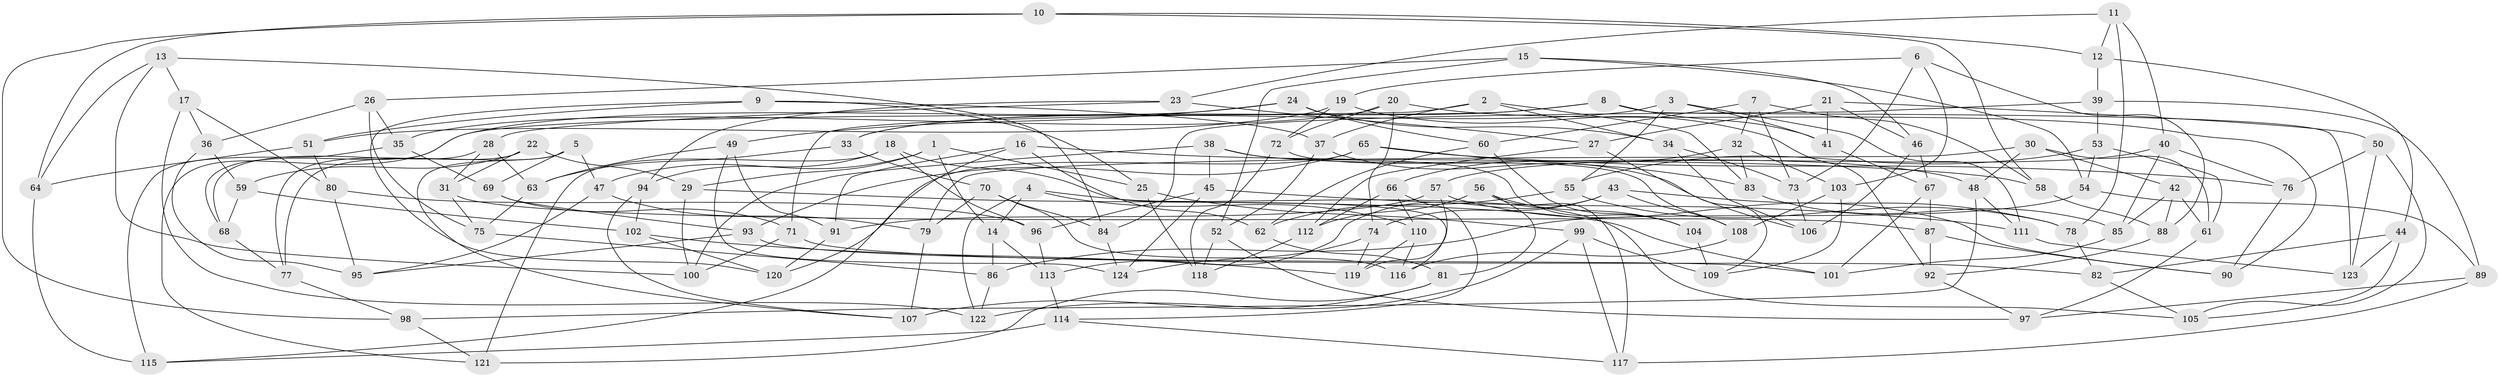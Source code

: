 // Generated by graph-tools (version 1.1) at 2025/58/03/09/25 04:58:58]
// undirected, 124 vertices, 248 edges
graph export_dot {
graph [start="1"]
  node [color=gray90,style=filled];
  1;
  2;
  3;
  4;
  5;
  6;
  7;
  8;
  9;
  10;
  11;
  12;
  13;
  14;
  15;
  16;
  17;
  18;
  19;
  20;
  21;
  22;
  23;
  24;
  25;
  26;
  27;
  28;
  29;
  30;
  31;
  32;
  33;
  34;
  35;
  36;
  37;
  38;
  39;
  40;
  41;
  42;
  43;
  44;
  45;
  46;
  47;
  48;
  49;
  50;
  51;
  52;
  53;
  54;
  55;
  56;
  57;
  58;
  59;
  60;
  61;
  62;
  63;
  64;
  65;
  66;
  67;
  68;
  69;
  70;
  71;
  72;
  73;
  74;
  75;
  76;
  77;
  78;
  79;
  80;
  81;
  82;
  83;
  84;
  85;
  86;
  87;
  88;
  89;
  90;
  91;
  92;
  93;
  94;
  95;
  96;
  97;
  98;
  99;
  100;
  101;
  102;
  103;
  104;
  105;
  106;
  107;
  108;
  109;
  110;
  111;
  112;
  113;
  114;
  115;
  116;
  117;
  118;
  119;
  120;
  121;
  122;
  123;
  124;
  1 -- 47;
  1 -- 29;
  1 -- 25;
  1 -- 14;
  2 -- 37;
  2 -- 83;
  2 -- 34;
  2 -- 71;
  3 -- 111;
  3 -- 55;
  3 -- 33;
  3 -- 41;
  4 -- 110;
  4 -- 14;
  4 -- 105;
  4 -- 122;
  5 -- 47;
  5 -- 69;
  5 -- 107;
  5 -- 77;
  6 -- 103;
  6 -- 73;
  6 -- 19;
  6 -- 88;
  7 -- 73;
  7 -- 32;
  7 -- 60;
  7 -- 58;
  8 -- 41;
  8 -- 121;
  8 -- 123;
  8 -- 33;
  9 -- 51;
  9 -- 37;
  9 -- 25;
  9 -- 120;
  10 -- 58;
  10 -- 64;
  10 -- 12;
  10 -- 98;
  11 -- 12;
  11 -- 40;
  11 -- 78;
  11 -- 23;
  12 -- 44;
  12 -- 39;
  13 -- 100;
  13 -- 64;
  13 -- 84;
  13 -- 17;
  14 -- 113;
  14 -- 86;
  15 -- 52;
  15 -- 26;
  15 -- 54;
  15 -- 46;
  16 -- 91;
  16 -- 115;
  16 -- 58;
  16 -- 62;
  17 -- 122;
  17 -- 36;
  17 -- 80;
  18 -- 94;
  18 -- 121;
  18 -- 96;
  18 -- 116;
  19 -- 92;
  19 -- 72;
  19 -- 51;
  20 -- 74;
  20 -- 90;
  20 -- 72;
  20 -- 35;
  21 -- 46;
  21 -- 27;
  21 -- 50;
  21 -- 41;
  22 -- 29;
  22 -- 31;
  22 -- 77;
  22 -- 59;
  23 -- 94;
  23 -- 27;
  23 -- 28;
  24 -- 60;
  24 -- 34;
  24 -- 49;
  24 -- 68;
  25 -- 118;
  25 -- 99;
  26 -- 35;
  26 -- 75;
  26 -- 36;
  27 -- 109;
  27 -- 112;
  28 -- 31;
  28 -- 68;
  28 -- 63;
  29 -- 101;
  29 -- 100;
  30 -- 79;
  30 -- 61;
  30 -- 48;
  30 -- 42;
  31 -- 75;
  31 -- 87;
  32 -- 83;
  32 -- 66;
  32 -- 103;
  33 -- 70;
  33 -- 63;
  34 -- 73;
  34 -- 106;
  35 -- 69;
  35 -- 115;
  36 -- 59;
  36 -- 95;
  37 -- 52;
  37 -- 106;
  38 -- 100;
  38 -- 48;
  38 -- 45;
  38 -- 104;
  39 -- 53;
  39 -- 84;
  39 -- 89;
  40 -- 85;
  40 -- 57;
  40 -- 76;
  41 -- 67;
  42 -- 61;
  42 -- 85;
  42 -- 88;
  43 -- 74;
  43 -- 108;
  43 -- 78;
  43 -- 113;
  44 -- 82;
  44 -- 105;
  44 -- 123;
  45 -- 96;
  45 -- 124;
  45 -- 111;
  46 -- 106;
  46 -- 67;
  47 -- 95;
  47 -- 79;
  48 -- 111;
  48 -- 98;
  49 -- 91;
  49 -- 124;
  49 -- 63;
  50 -- 123;
  50 -- 105;
  50 -- 76;
  51 -- 80;
  51 -- 64;
  52 -- 118;
  52 -- 97;
  53 -- 54;
  53 -- 55;
  53 -- 61;
  54 -- 86;
  54 -- 89;
  55 -- 78;
  55 -- 62;
  56 -- 104;
  56 -- 81;
  56 -- 112;
  56 -- 117;
  57 -- 90;
  57 -- 91;
  57 -- 119;
  58 -- 88;
  59 -- 102;
  59 -- 68;
  60 -- 104;
  60 -- 62;
  61 -- 97;
  62 -- 81;
  63 -- 75;
  64 -- 115;
  65 -- 120;
  65 -- 76;
  65 -- 83;
  65 -- 93;
  66 -- 114;
  66 -- 110;
  66 -- 112;
  67 -- 87;
  67 -- 101;
  68 -- 77;
  69 -- 71;
  69 -- 93;
  70 -- 84;
  70 -- 116;
  70 -- 79;
  71 -- 82;
  71 -- 100;
  72 -- 118;
  72 -- 108;
  73 -- 106;
  74 -- 124;
  74 -- 119;
  75 -- 86;
  76 -- 90;
  77 -- 98;
  78 -- 82;
  79 -- 107;
  80 -- 95;
  80 -- 96;
  81 -- 107;
  81 -- 121;
  82 -- 105;
  83 -- 85;
  84 -- 124;
  85 -- 101;
  86 -- 122;
  87 -- 90;
  87 -- 92;
  88 -- 92;
  89 -- 117;
  89 -- 97;
  91 -- 120;
  92 -- 97;
  93 -- 95;
  93 -- 101;
  94 -- 102;
  94 -- 107;
  96 -- 113;
  98 -- 121;
  99 -- 122;
  99 -- 117;
  99 -- 109;
  102 -- 120;
  102 -- 119;
  103 -- 108;
  103 -- 109;
  104 -- 109;
  108 -- 116;
  110 -- 119;
  110 -- 116;
  111 -- 123;
  112 -- 118;
  113 -- 114;
  114 -- 115;
  114 -- 117;
}
